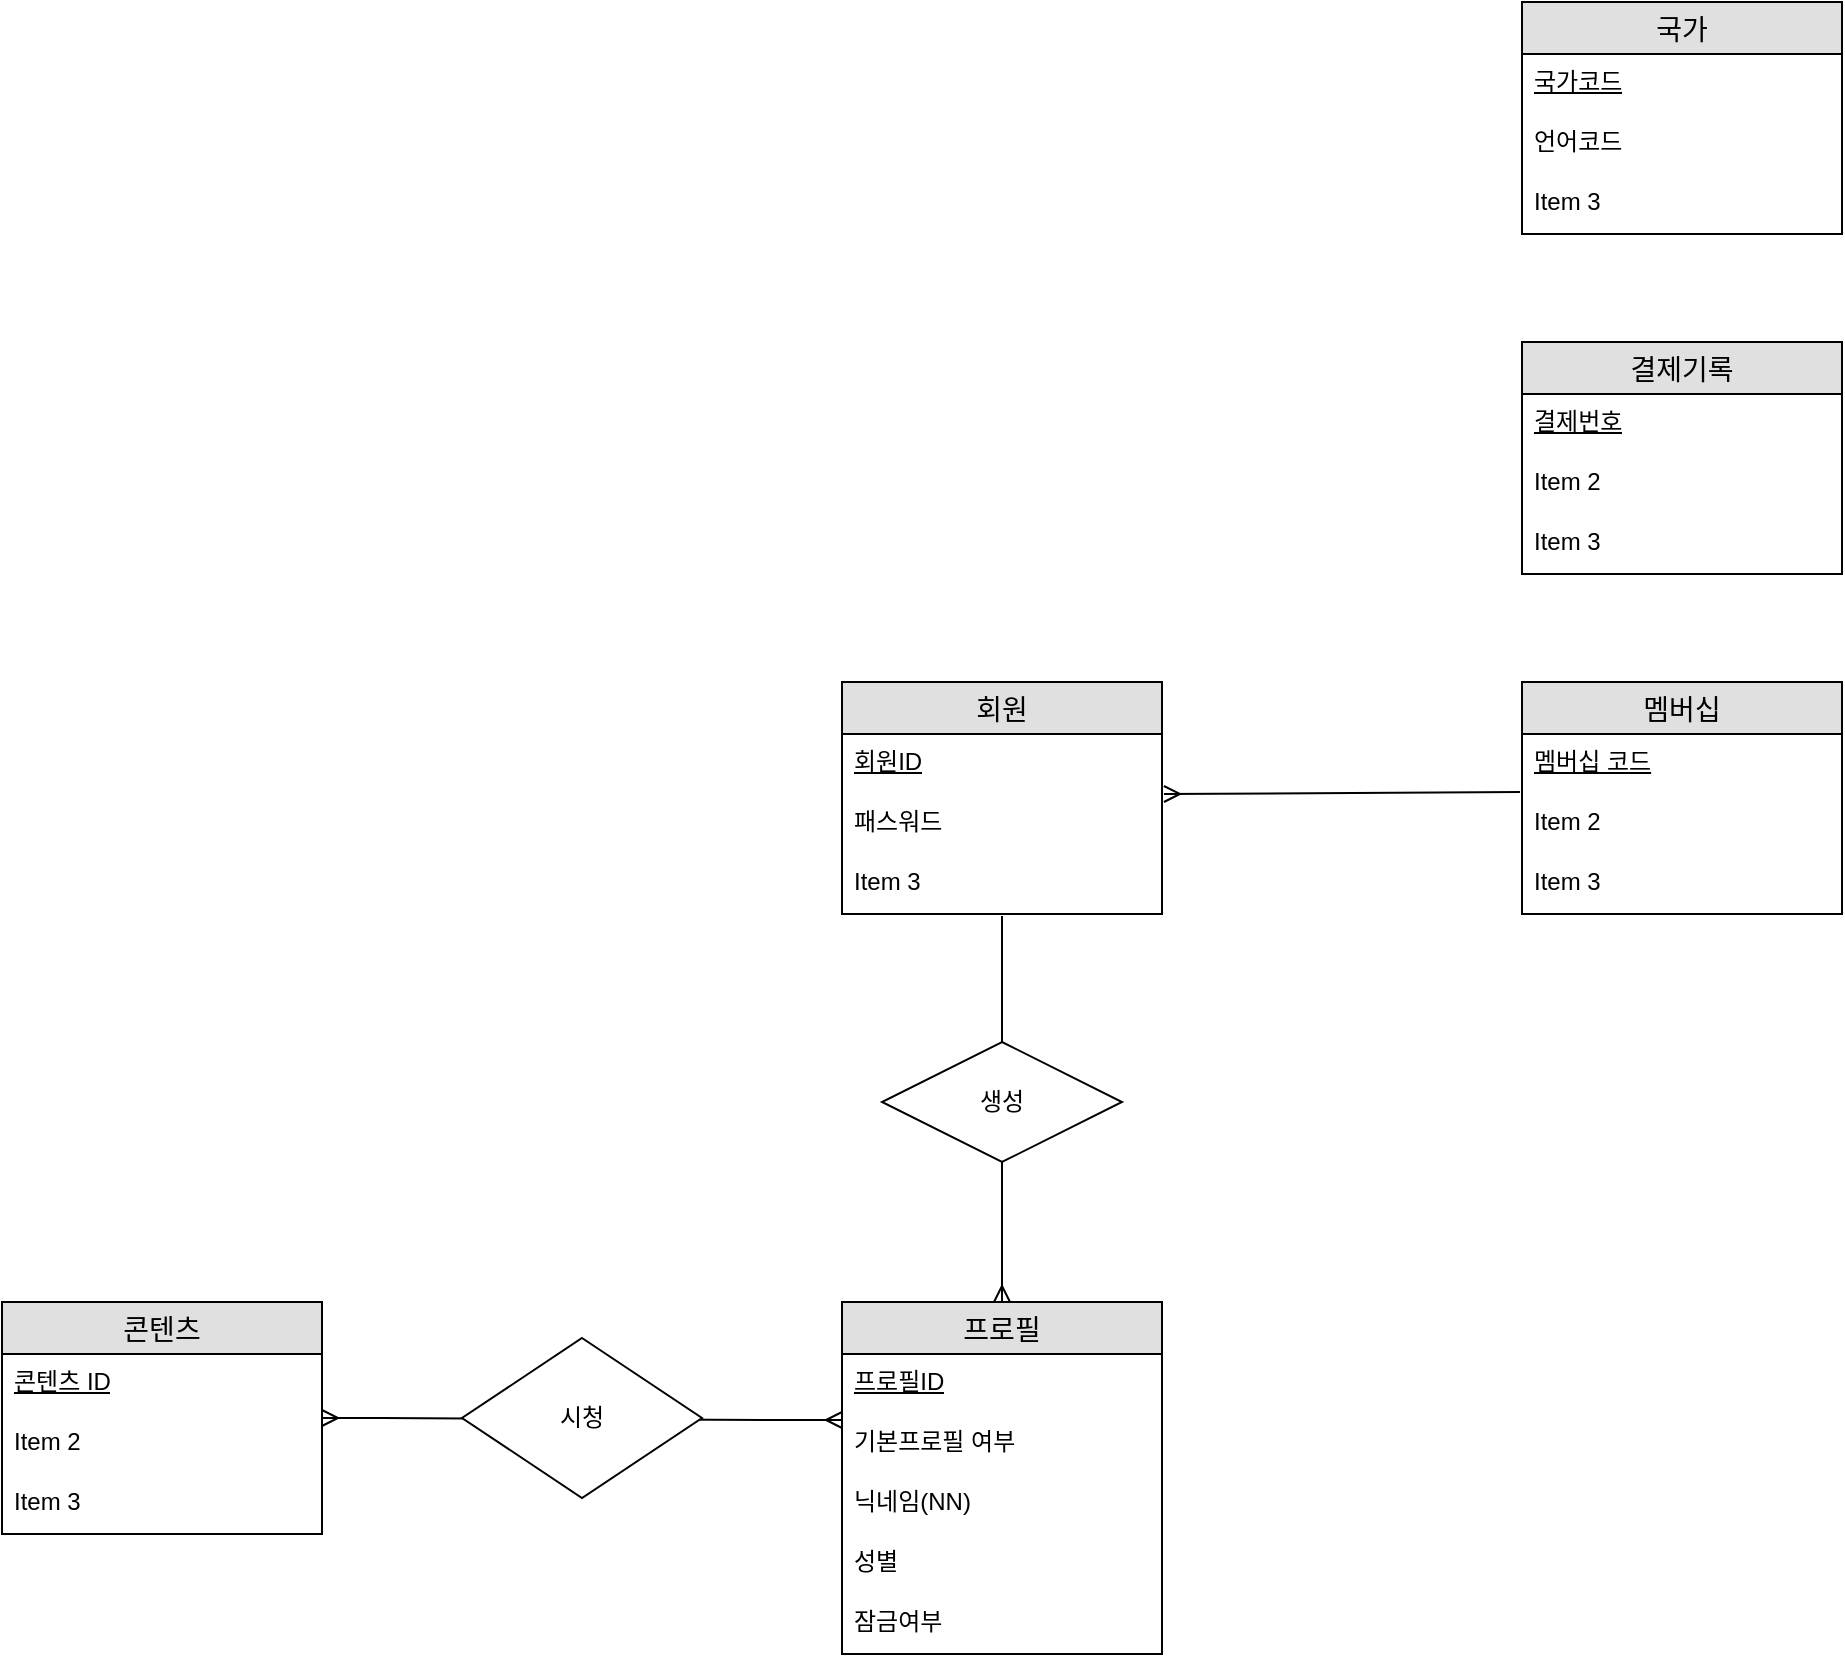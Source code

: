 <mxfile version="26.2.8">
  <diagram name="Page-1" id="e56a1550-8fbb-45ad-956c-1786394a9013">
    <mxGraphModel dx="1428" dy="1627" grid="1" gridSize="10" guides="1" tooltips="1" connect="1" arrows="1" fold="1" page="1" pageScale="1" pageWidth="1100" pageHeight="850" background="none" math="0" shadow="0">
      <root>
        <mxCell id="0" />
        <mxCell id="1" parent="0" />
        <mxCell id="8HzZDZchrNSxbu7KU6P0-3" value="회원" style="swimlane;fontStyle=0;childLayout=stackLayout;horizontal=1;startSize=26;horizontalStack=0;resizeParent=1;resizeParentMax=0;resizeLast=0;collapsible=1;marginBottom=0;align=center;fontSize=14;textShadow=0;fillColor=light-dark(#e0e0e0, #ededed);" vertex="1" parent="1">
          <mxGeometry x="700" y="70" width="160" height="116" as="geometry" />
        </mxCell>
        <mxCell id="8HzZDZchrNSxbu7KU6P0-4" value="&lt;u&gt;회원ID&lt;/u&gt;" style="text;strokeColor=none;fillColor=none;spacingLeft=4;spacingRight=4;overflow=hidden;rotatable=0;points=[[0,0.5],[1,0.5]];portConstraint=eastwest;fontSize=12;whiteSpace=wrap;html=1;" vertex="1" parent="8HzZDZchrNSxbu7KU6P0-3">
          <mxGeometry y="26" width="160" height="30" as="geometry" />
        </mxCell>
        <mxCell id="8HzZDZchrNSxbu7KU6P0-5" value="패스워드" style="text;strokeColor=none;fillColor=none;spacingLeft=4;spacingRight=4;overflow=hidden;rotatable=0;points=[[0,0.5],[1,0.5]];portConstraint=eastwest;fontSize=12;whiteSpace=wrap;html=1;" vertex="1" parent="8HzZDZchrNSxbu7KU6P0-3">
          <mxGeometry y="56" width="160" height="30" as="geometry" />
        </mxCell>
        <mxCell id="8HzZDZchrNSxbu7KU6P0-6" value="Item 3" style="text;strokeColor=none;fillColor=none;spacingLeft=4;spacingRight=4;overflow=hidden;rotatable=0;points=[[0,0.5],[1,0.5]];portConstraint=eastwest;fontSize=12;whiteSpace=wrap;html=1;" vertex="1" parent="8HzZDZchrNSxbu7KU6P0-3">
          <mxGeometry y="86" width="160" height="30" as="geometry" />
        </mxCell>
        <mxCell id="8HzZDZchrNSxbu7KU6P0-20" value="콘텐츠" style="swimlane;fontStyle=0;childLayout=stackLayout;horizontal=1;startSize=26;horizontalStack=0;resizeParent=1;resizeParentMax=0;resizeLast=0;collapsible=1;marginBottom=0;align=center;fontSize=14;textShadow=0;fillColor=light-dark(#e0e0e0, #ededed);" vertex="1" parent="1">
          <mxGeometry x="280" y="380" width="160" height="116" as="geometry" />
        </mxCell>
        <mxCell id="8HzZDZchrNSxbu7KU6P0-21" value="&lt;u&gt;콘텐츠 ID&lt;/u&gt;" style="text;strokeColor=none;fillColor=none;spacingLeft=4;spacingRight=4;overflow=hidden;rotatable=0;points=[[0,0.5],[1,0.5]];portConstraint=eastwest;fontSize=12;whiteSpace=wrap;html=1;" vertex="1" parent="8HzZDZchrNSxbu7KU6P0-20">
          <mxGeometry y="26" width="160" height="30" as="geometry" />
        </mxCell>
        <mxCell id="8HzZDZchrNSxbu7KU6P0-22" value="Item 2" style="text;strokeColor=none;fillColor=none;spacingLeft=4;spacingRight=4;overflow=hidden;rotatable=0;points=[[0,0.5],[1,0.5]];portConstraint=eastwest;fontSize=12;whiteSpace=wrap;html=1;" vertex="1" parent="8HzZDZchrNSxbu7KU6P0-20">
          <mxGeometry y="56" width="160" height="30" as="geometry" />
        </mxCell>
        <mxCell id="8HzZDZchrNSxbu7KU6P0-23" value="Item 3" style="text;strokeColor=none;fillColor=none;spacingLeft=4;spacingRight=4;overflow=hidden;rotatable=0;points=[[0,0.5],[1,0.5]];portConstraint=eastwest;fontSize=12;whiteSpace=wrap;html=1;" vertex="1" parent="8HzZDZchrNSxbu7KU6P0-20">
          <mxGeometry y="86" width="160" height="30" as="geometry" />
        </mxCell>
        <mxCell id="8HzZDZchrNSxbu7KU6P0-24" value="" style="edgeStyle=entityRelationEdgeStyle;fontSize=12;html=1;endArrow=ERmany;startArrow=ERmany;rounded=0;entryX=0;entryY=0.5;entryDx=0;entryDy=0;" edge="1" parent="1">
          <mxGeometry width="100" height="100" relative="1" as="geometry">
            <mxPoint x="440" y="438" as="sourcePoint" />
            <mxPoint x="700" y="439" as="targetPoint" />
          </mxGeometry>
        </mxCell>
        <mxCell id="8HzZDZchrNSxbu7KU6P0-25" value="시청" style="shape=rhombus;perimeter=rhombusPerimeter;whiteSpace=wrap;html=1;align=center;" vertex="1" parent="1">
          <mxGeometry x="510" y="398" width="120" height="80" as="geometry" />
        </mxCell>
        <mxCell id="8HzZDZchrNSxbu7KU6P0-27" value="프로필" style="swimlane;fontStyle=0;childLayout=stackLayout;horizontal=1;startSize=26;horizontalStack=0;resizeParent=1;resizeParentMax=0;resizeLast=0;collapsible=1;marginBottom=0;align=center;fontSize=14;textShadow=0;fillColor=light-dark(#e0e0e0, #ededed);" vertex="1" parent="1">
          <mxGeometry x="700" y="380" width="160" height="176" as="geometry" />
        </mxCell>
        <mxCell id="8HzZDZchrNSxbu7KU6P0-28" value="&lt;u&gt;프로필ID&lt;/u&gt;" style="text;strokeColor=none;fillColor=none;spacingLeft=4;spacingRight=4;overflow=hidden;rotatable=0;points=[[0,0.5],[1,0.5]];portConstraint=eastwest;fontSize=12;whiteSpace=wrap;html=1;" vertex="1" parent="8HzZDZchrNSxbu7KU6P0-27">
          <mxGeometry y="26" width="160" height="30" as="geometry" />
        </mxCell>
        <mxCell id="8HzZDZchrNSxbu7KU6P0-62" value="기본프로필 여부" style="text;strokeColor=none;fillColor=none;spacingLeft=4;spacingRight=4;overflow=hidden;rotatable=0;points=[[0,0.5],[1,0.5]];portConstraint=eastwest;fontSize=12;whiteSpace=wrap;html=1;" vertex="1" parent="8HzZDZchrNSxbu7KU6P0-27">
          <mxGeometry y="56" width="160" height="30" as="geometry" />
        </mxCell>
        <mxCell id="8HzZDZchrNSxbu7KU6P0-29" value="닉네임(NN)" style="text;strokeColor=none;fillColor=none;spacingLeft=4;spacingRight=4;overflow=hidden;rotatable=0;points=[[0,0.5],[1,0.5]];portConstraint=eastwest;fontSize=12;whiteSpace=wrap;html=1;" vertex="1" parent="8HzZDZchrNSxbu7KU6P0-27">
          <mxGeometry y="86" width="160" height="30" as="geometry" />
        </mxCell>
        <mxCell id="8HzZDZchrNSxbu7KU6P0-30" value="성별" style="text;strokeColor=none;fillColor=none;spacingLeft=4;spacingRight=4;overflow=hidden;rotatable=0;points=[[0,0.5],[1,0.5]];portConstraint=eastwest;fontSize=12;whiteSpace=wrap;html=1;" vertex="1" parent="8HzZDZchrNSxbu7KU6P0-27">
          <mxGeometry y="116" width="160" height="30" as="geometry" />
        </mxCell>
        <mxCell id="8HzZDZchrNSxbu7KU6P0-61" value="잠금여부" style="text;strokeColor=none;fillColor=none;spacingLeft=4;spacingRight=4;overflow=hidden;rotatable=0;points=[[0,0.5],[1,0.5]];portConstraint=eastwest;fontSize=12;whiteSpace=wrap;html=1;" vertex="1" parent="8HzZDZchrNSxbu7KU6P0-27">
          <mxGeometry y="146" width="160" height="30" as="geometry" />
        </mxCell>
        <mxCell id="8HzZDZchrNSxbu7KU6P0-33" value="" style="fontSize=12;html=1;endArrow=ERmany;rounded=0;movable=1;resizable=1;rotatable=1;deletable=1;editable=1;locked=0;connectable=1;entryX=0.5;entryY=0;entryDx=0;entryDy=0;" edge="1" parent="1" target="8HzZDZchrNSxbu7KU6P0-27">
          <mxGeometry width="100" height="100" relative="1" as="geometry">
            <mxPoint x="780" y="187" as="sourcePoint" />
            <mxPoint x="780" y="360" as="targetPoint" />
          </mxGeometry>
        </mxCell>
        <mxCell id="8HzZDZchrNSxbu7KU6P0-34" value="생성" style="shape=rhombus;perimeter=rhombusPerimeter;whiteSpace=wrap;html=1;align=center;" vertex="1" parent="1">
          <mxGeometry x="720" y="250" width="120" height="60" as="geometry" />
        </mxCell>
        <mxCell id="8HzZDZchrNSxbu7KU6P0-35" value="멤버십" style="swimlane;fontStyle=0;childLayout=stackLayout;horizontal=1;startSize=26;horizontalStack=0;resizeParent=1;resizeParentMax=0;resizeLast=0;collapsible=1;marginBottom=0;align=center;fontSize=14;textShadow=0;fillColor=light-dark(#e0e0e0, #ededed);" vertex="1" parent="1">
          <mxGeometry x="1040" y="70" width="160" height="116" as="geometry" />
        </mxCell>
        <mxCell id="8HzZDZchrNSxbu7KU6P0-36" value="&lt;u&gt;멤버십 코드&lt;/u&gt;" style="text;strokeColor=none;fillColor=none;spacingLeft=4;spacingRight=4;overflow=hidden;rotatable=0;points=[[0,0.5],[1,0.5]];portConstraint=eastwest;fontSize=12;whiteSpace=wrap;html=1;" vertex="1" parent="8HzZDZchrNSxbu7KU6P0-35">
          <mxGeometry y="26" width="160" height="30" as="geometry" />
        </mxCell>
        <mxCell id="8HzZDZchrNSxbu7KU6P0-37" value="Item 2" style="text;strokeColor=none;fillColor=none;spacingLeft=4;spacingRight=4;overflow=hidden;rotatable=0;points=[[0,0.5],[1,0.5]];portConstraint=eastwest;fontSize=12;whiteSpace=wrap;html=1;" vertex="1" parent="8HzZDZchrNSxbu7KU6P0-35">
          <mxGeometry y="56" width="160" height="30" as="geometry" />
        </mxCell>
        <mxCell id="8HzZDZchrNSxbu7KU6P0-38" value="Item 3" style="text;strokeColor=none;fillColor=none;spacingLeft=4;spacingRight=4;overflow=hidden;rotatable=0;points=[[0,0.5],[1,0.5]];portConstraint=eastwest;fontSize=12;whiteSpace=wrap;html=1;" vertex="1" parent="8HzZDZchrNSxbu7KU6P0-35">
          <mxGeometry y="86" width="160" height="30" as="geometry" />
        </mxCell>
        <mxCell id="8HzZDZchrNSxbu7KU6P0-52" value="" style="fontSize=12;html=1;endArrow=ERmany;rounded=0;entryX=1.006;entryY=1;entryDx=0;entryDy=0;entryPerimeter=0;" edge="1" parent="1" target="8HzZDZchrNSxbu7KU6P0-4">
          <mxGeometry width="100" height="100" relative="1" as="geometry">
            <mxPoint x="1039" y="125" as="sourcePoint" />
            <mxPoint x="869" y="125" as="targetPoint" />
          </mxGeometry>
        </mxCell>
        <mxCell id="8HzZDZchrNSxbu7KU6P0-53" value="결제기록" style="swimlane;fontStyle=0;childLayout=stackLayout;horizontal=1;startSize=26;horizontalStack=0;resizeParent=1;resizeParentMax=0;resizeLast=0;collapsible=1;marginBottom=0;align=center;fontSize=14;textShadow=0;fillColor=light-dark(#e0e0e0, #ededed);" vertex="1" parent="1">
          <mxGeometry x="1040" y="-100" width="160" height="116" as="geometry" />
        </mxCell>
        <mxCell id="8HzZDZchrNSxbu7KU6P0-54" value="&lt;u&gt;결제번호&lt;/u&gt;" style="text;strokeColor=none;fillColor=none;spacingLeft=4;spacingRight=4;overflow=hidden;rotatable=0;points=[[0,0.5],[1,0.5]];portConstraint=eastwest;fontSize=12;whiteSpace=wrap;html=1;" vertex="1" parent="8HzZDZchrNSxbu7KU6P0-53">
          <mxGeometry y="26" width="160" height="30" as="geometry" />
        </mxCell>
        <mxCell id="8HzZDZchrNSxbu7KU6P0-55" value="Item 2" style="text;strokeColor=none;fillColor=none;spacingLeft=4;spacingRight=4;overflow=hidden;rotatable=0;points=[[0,0.5],[1,0.5]];portConstraint=eastwest;fontSize=12;whiteSpace=wrap;html=1;" vertex="1" parent="8HzZDZchrNSxbu7KU6P0-53">
          <mxGeometry y="56" width="160" height="30" as="geometry" />
        </mxCell>
        <mxCell id="8HzZDZchrNSxbu7KU6P0-56" value="Item 3" style="text;strokeColor=none;fillColor=none;spacingLeft=4;spacingRight=4;overflow=hidden;rotatable=0;points=[[0,0.5],[1,0.5]];portConstraint=eastwest;fontSize=12;whiteSpace=wrap;html=1;" vertex="1" parent="8HzZDZchrNSxbu7KU6P0-53">
          <mxGeometry y="86" width="160" height="30" as="geometry" />
        </mxCell>
        <mxCell id="8HzZDZchrNSxbu7KU6P0-57" value="국가" style="swimlane;fontStyle=0;childLayout=stackLayout;horizontal=1;startSize=26;horizontalStack=0;resizeParent=1;resizeParentMax=0;resizeLast=0;collapsible=1;marginBottom=0;align=center;fontSize=14;textShadow=0;fillColor=light-dark(#e0e0e0, #ededed);" vertex="1" parent="1">
          <mxGeometry x="1040" y="-270" width="160" height="116" as="geometry" />
        </mxCell>
        <mxCell id="8HzZDZchrNSxbu7KU6P0-58" value="&lt;u&gt;국가코드&lt;/u&gt;" style="text;strokeColor=none;fillColor=none;spacingLeft=4;spacingRight=4;overflow=hidden;rotatable=0;points=[[0,0.5],[1,0.5]];portConstraint=eastwest;fontSize=12;whiteSpace=wrap;html=1;" vertex="1" parent="8HzZDZchrNSxbu7KU6P0-57">
          <mxGeometry y="26" width="160" height="30" as="geometry" />
        </mxCell>
        <mxCell id="8HzZDZchrNSxbu7KU6P0-59" value="언어코드" style="text;strokeColor=none;fillColor=none;spacingLeft=4;spacingRight=4;overflow=hidden;rotatable=0;points=[[0,0.5],[1,0.5]];portConstraint=eastwest;fontSize=12;whiteSpace=wrap;html=1;" vertex="1" parent="8HzZDZchrNSxbu7KU6P0-57">
          <mxGeometry y="56" width="160" height="30" as="geometry" />
        </mxCell>
        <mxCell id="8HzZDZchrNSxbu7KU6P0-60" value="Item 3" style="text;strokeColor=none;fillColor=none;spacingLeft=4;spacingRight=4;overflow=hidden;rotatable=0;points=[[0,0.5],[1,0.5]];portConstraint=eastwest;fontSize=12;whiteSpace=wrap;html=1;" vertex="1" parent="8HzZDZchrNSxbu7KU6P0-57">
          <mxGeometry y="86" width="160" height="30" as="geometry" />
        </mxCell>
      </root>
    </mxGraphModel>
  </diagram>
</mxfile>
